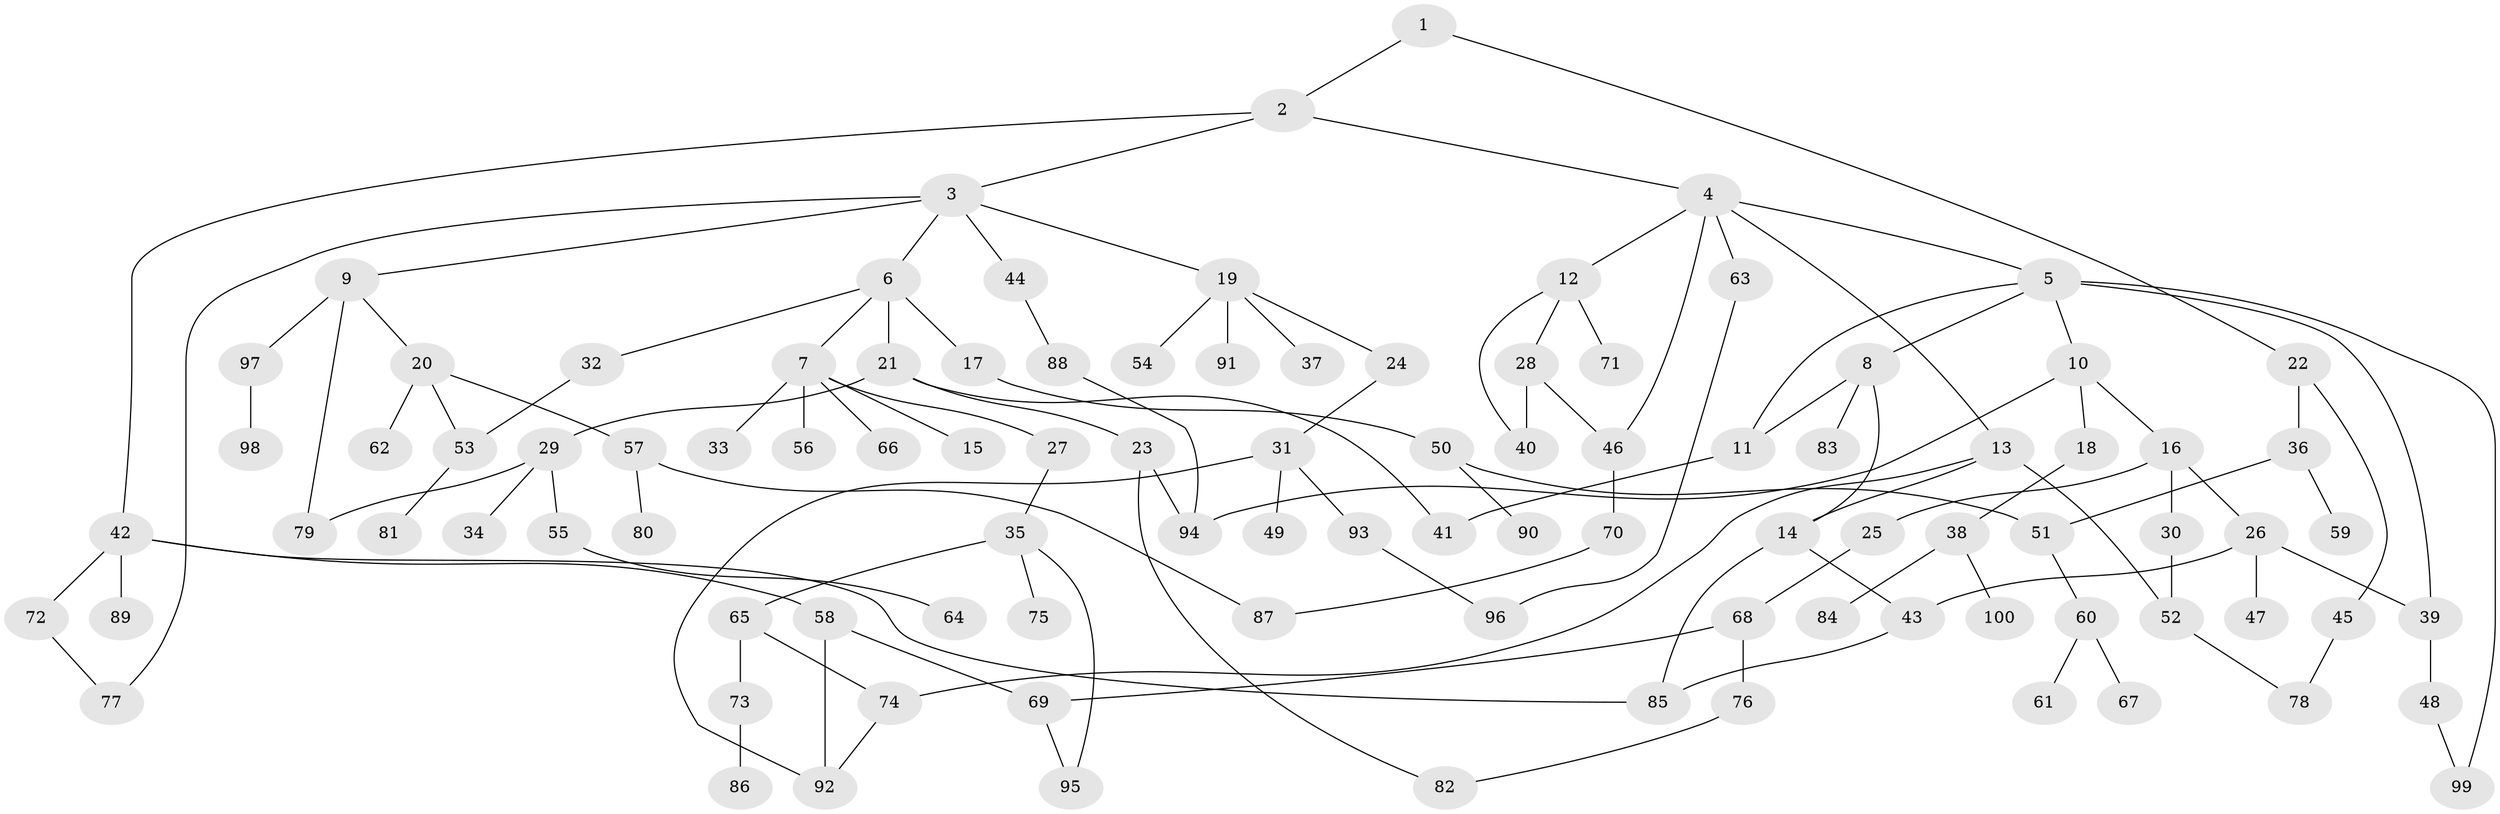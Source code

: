 // Generated by graph-tools (version 1.1) at 2025/54/02/21/25 11:54:43]
// undirected, 100 vertices, 125 edges
graph export_dot {
graph [start="1"]
  node [color=gray90,style=filled];
  1;
  2;
  3;
  4;
  5;
  6;
  7;
  8;
  9;
  10;
  11;
  12;
  13;
  14;
  15;
  16;
  17;
  18;
  19;
  20;
  21;
  22;
  23;
  24;
  25;
  26;
  27;
  28;
  29;
  30;
  31;
  32;
  33;
  34;
  35;
  36;
  37;
  38;
  39;
  40;
  41;
  42;
  43;
  44;
  45;
  46;
  47;
  48;
  49;
  50;
  51;
  52;
  53;
  54;
  55;
  56;
  57;
  58;
  59;
  60;
  61;
  62;
  63;
  64;
  65;
  66;
  67;
  68;
  69;
  70;
  71;
  72;
  73;
  74;
  75;
  76;
  77;
  78;
  79;
  80;
  81;
  82;
  83;
  84;
  85;
  86;
  87;
  88;
  89;
  90;
  91;
  92;
  93;
  94;
  95;
  96;
  97;
  98;
  99;
  100;
  1 -- 2;
  1 -- 22;
  2 -- 3;
  2 -- 4;
  2 -- 42;
  3 -- 6;
  3 -- 9;
  3 -- 19;
  3 -- 44;
  3 -- 77;
  4 -- 5;
  4 -- 12;
  4 -- 13;
  4 -- 46;
  4 -- 63;
  5 -- 8;
  5 -- 10;
  5 -- 39;
  5 -- 99;
  5 -- 11;
  6 -- 7;
  6 -- 17;
  6 -- 21;
  6 -- 32;
  7 -- 15;
  7 -- 27;
  7 -- 33;
  7 -- 56;
  7 -- 66;
  8 -- 11;
  8 -- 83;
  8 -- 14;
  9 -- 20;
  9 -- 79;
  9 -- 97;
  10 -- 16;
  10 -- 18;
  10 -- 94;
  11 -- 41;
  12 -- 28;
  12 -- 71;
  12 -- 40;
  13 -- 14;
  13 -- 74;
  13 -- 52;
  14 -- 43;
  14 -- 85;
  16 -- 25;
  16 -- 26;
  16 -- 30;
  17 -- 50;
  18 -- 38;
  19 -- 24;
  19 -- 37;
  19 -- 54;
  19 -- 91;
  20 -- 57;
  20 -- 62;
  20 -- 53;
  21 -- 23;
  21 -- 29;
  21 -- 41;
  22 -- 36;
  22 -- 45;
  23 -- 82;
  23 -- 94;
  24 -- 31;
  25 -- 68;
  26 -- 47;
  26 -- 43;
  26 -- 39;
  27 -- 35;
  28 -- 40;
  28 -- 46;
  29 -- 34;
  29 -- 55;
  29 -- 79;
  30 -- 52;
  31 -- 49;
  31 -- 93;
  31 -- 92;
  32 -- 53;
  35 -- 65;
  35 -- 75;
  35 -- 95;
  36 -- 51;
  36 -- 59;
  38 -- 84;
  38 -- 100;
  39 -- 48;
  42 -- 58;
  42 -- 72;
  42 -- 89;
  42 -- 85;
  43 -- 85;
  44 -- 88;
  45 -- 78;
  46 -- 70;
  48 -- 99;
  50 -- 90;
  50 -- 51;
  51 -- 60;
  52 -- 78;
  53 -- 81;
  55 -- 64;
  57 -- 80;
  57 -- 87;
  58 -- 92;
  58 -- 69;
  60 -- 61;
  60 -- 67;
  63 -- 96;
  65 -- 73;
  65 -- 74;
  68 -- 69;
  68 -- 76;
  69 -- 95;
  70 -- 87;
  72 -- 77;
  73 -- 86;
  74 -- 92;
  76 -- 82;
  88 -- 94;
  93 -- 96;
  97 -- 98;
}
